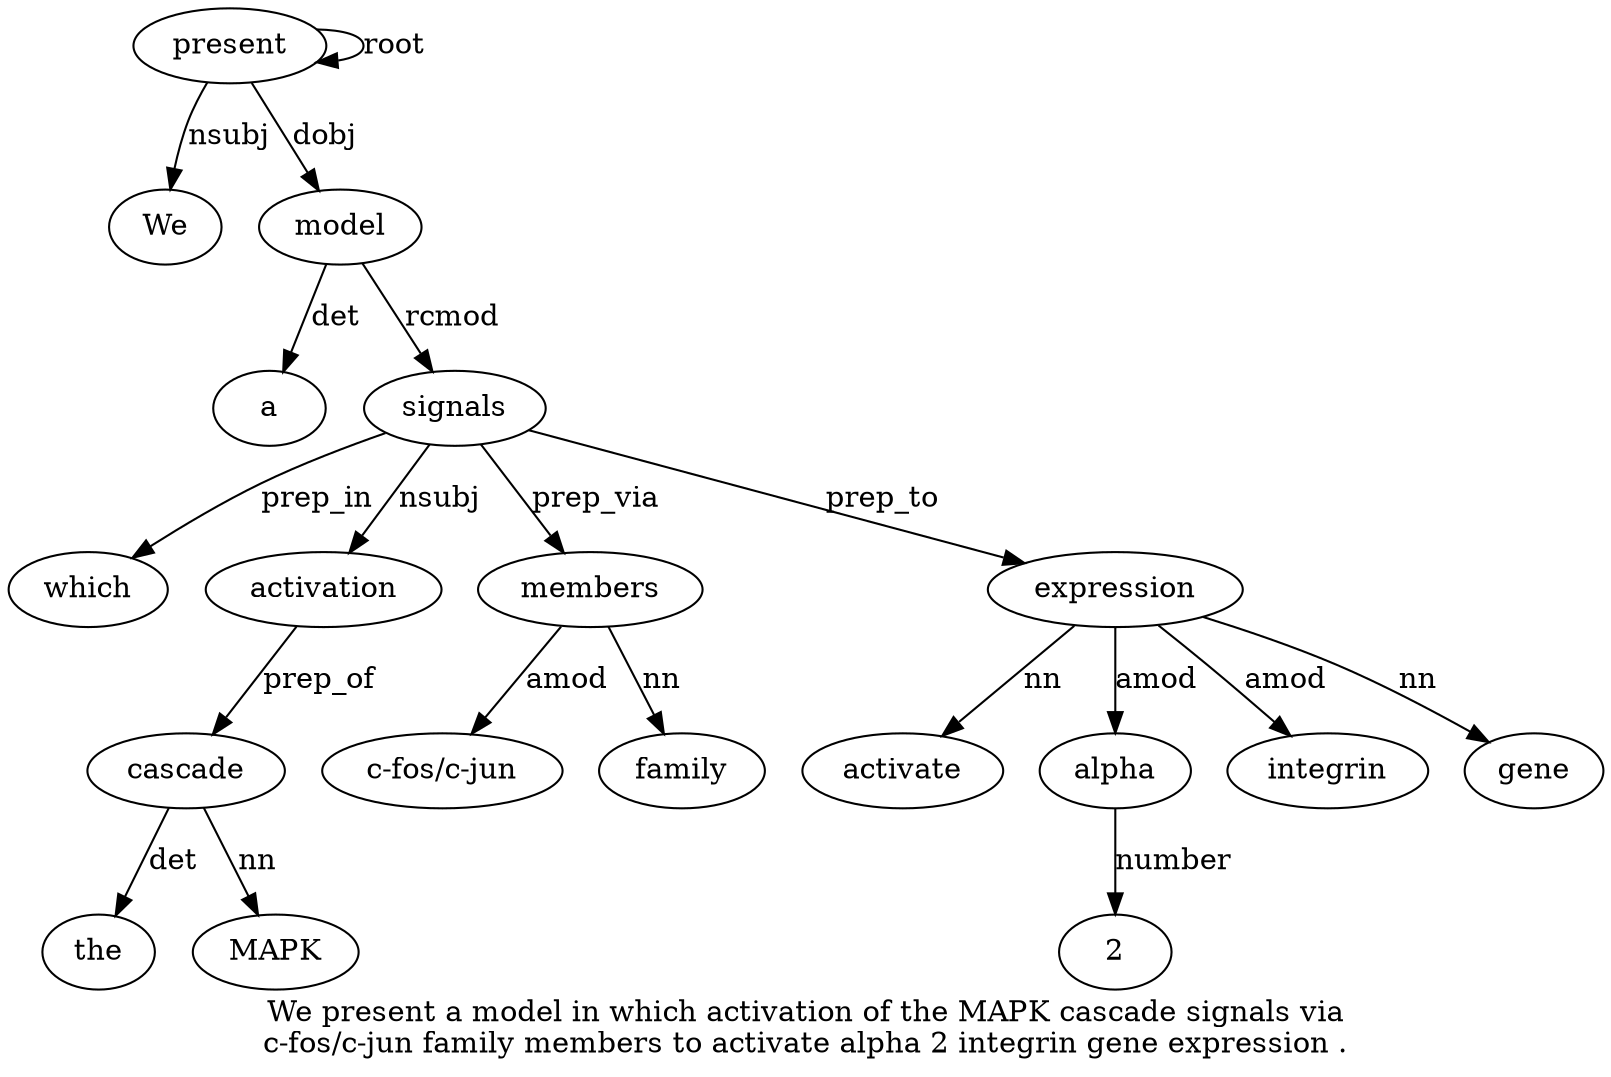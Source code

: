 digraph "We present a model in which activation of the MAPK cascade signals via c-fos/c-jun family members to activate alpha 2 integrin gene expression ." {
label="We present a model in which activation of the MAPK cascade signals via
c-fos/c-jun family members to activate alpha 2 integrin gene expression .";
present2 [style=filled, fillcolor=white, label=present];
We1 [style=filled, fillcolor=white, label=We];
present2 -> We1  [label=nsubj];
present2 -> present2  [label=root];
model4 [style=filled, fillcolor=white, label=model];
a3 [style=filled, fillcolor=white, label=a];
model4 -> a3  [label=det];
present2 -> model4  [label=dobj];
signals12 [style=filled, fillcolor=white, label=signals];
which6 [style=filled, fillcolor=white, label=which];
signals12 -> which6  [label=prep_in];
activation7 [style=filled, fillcolor=white, label=activation];
signals12 -> activation7  [label=nsubj];
cascade11 [style=filled, fillcolor=white, label=cascade];
the9 [style=filled, fillcolor=white, label=the];
cascade11 -> the9  [label=det];
MAPK10 [style=filled, fillcolor=white, label=MAPK];
cascade11 -> MAPK10  [label=nn];
activation7 -> cascade11  [label=prep_of];
model4 -> signals12  [label=rcmod];
members16 [style=filled, fillcolor=white, label=members];
"c-fos/c-jun14" [style=filled, fillcolor=white, label="c-fos/c-jun"];
members16 -> "c-fos/c-jun14"  [label=amod];
family15 [style=filled, fillcolor=white, label=family];
members16 -> family15  [label=nn];
signals12 -> members16  [label=prep_via];
expression23 [style=filled, fillcolor=white, label=expression];
activate18 [style=filled, fillcolor=white, label=activate];
expression23 -> activate18  [label=nn];
alpha19 [style=filled, fillcolor=white, label=alpha];
expression23 -> alpha19  [label=amod];
220 [style=filled, fillcolor=white, label=2];
alpha19 -> 220  [label=number];
integrin21 [style=filled, fillcolor=white, label=integrin];
expression23 -> integrin21  [label=amod];
gene22 [style=filled, fillcolor=white, label=gene];
expression23 -> gene22  [label=nn];
signals12 -> expression23  [label=prep_to];
}
